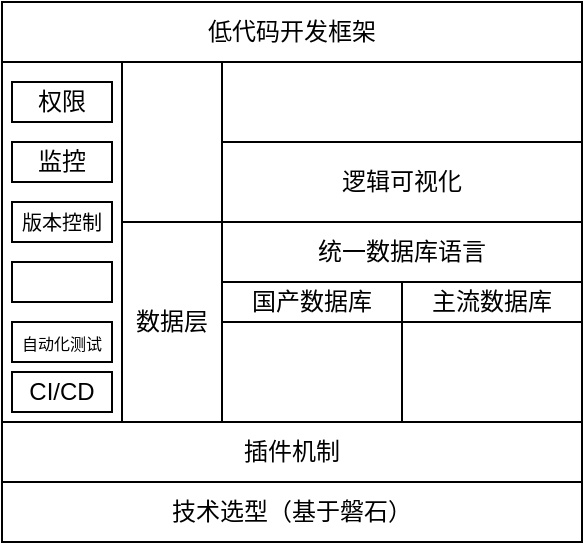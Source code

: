 <mxfile version="24.4.9" type="github">
  <diagram name="第 1 页" id="gqDG2Gp0E2L2Fy4fAPNA">
    <mxGraphModel dx="989" dy="538" grid="1" gridSize="10" guides="1" tooltips="1" connect="1" arrows="1" fold="1" page="1" pageScale="1" pageWidth="827" pageHeight="1169" math="0" shadow="0">
      <root>
        <mxCell id="0" />
        <mxCell id="1" parent="0" />
        <mxCell id="n-UN5kBv7NDgD-M8J7q2-3" value="" style="rounded=0;whiteSpace=wrap;html=1;" vertex="1" parent="1">
          <mxGeometry x="140" y="440" width="230" height="100" as="geometry" />
        </mxCell>
        <mxCell id="SDCCGMHogAq6qsjDlVBH-2" value="技术选型（基于磐石）" style="rounded=0;whiteSpace=wrap;html=1;" parent="1" vertex="1">
          <mxGeometry x="80" y="570" width="290" height="30" as="geometry" />
        </mxCell>
        <mxCell id="SDCCGMHogAq6qsjDlVBH-4" value="插件机制" style="rounded=0;whiteSpace=wrap;html=1;" parent="1" vertex="1">
          <mxGeometry x="80" y="540" width="290" height="30" as="geometry" />
        </mxCell>
        <mxCell id="SDCCGMHogAq6qsjDlVBH-6" value="低代码开发框架" style="rounded=0;whiteSpace=wrap;html=1;" parent="1" vertex="1">
          <mxGeometry x="80" y="330" width="290" height="30" as="geometry" />
        </mxCell>
        <mxCell id="n-UN5kBv7NDgD-M8J7q2-2" value="" style="rounded=0;whiteSpace=wrap;html=1;" vertex="1" parent="1">
          <mxGeometry x="80" y="360" width="60" height="180" as="geometry" />
        </mxCell>
        <mxCell id="n-UN5kBv7NDgD-M8J7q2-4" value="数据层" style="rounded=0;whiteSpace=wrap;html=1;" vertex="1" parent="1">
          <mxGeometry x="140" y="440" width="50" height="100" as="geometry" />
        </mxCell>
        <mxCell id="n-UN5kBv7NDgD-M8J7q2-6" value="" style="rounded=0;whiteSpace=wrap;html=1;" vertex="1" parent="1">
          <mxGeometry x="190" y="360" width="180" height="40" as="geometry" />
        </mxCell>
        <mxCell id="n-UN5kBv7NDgD-M8J7q2-7" value="逻辑可视化" style="rounded=0;whiteSpace=wrap;html=1;" vertex="1" parent="1">
          <mxGeometry x="190" y="400" width="180" height="40" as="geometry" />
        </mxCell>
        <mxCell id="SDCCGMHogAq6qsjDlVBH-20" value="监控" style="rounded=0;whiteSpace=wrap;html=1;" parent="1" vertex="1">
          <mxGeometry x="85" y="400" width="50" height="20" as="geometry" />
        </mxCell>
        <mxCell id="SDCCGMHogAq6qsjDlVBH-21" value="权限" style="rounded=0;whiteSpace=wrap;html=1;" parent="1" vertex="1">
          <mxGeometry x="85" y="370" width="50" height="20" as="geometry" />
        </mxCell>
        <mxCell id="n-UN5kBv7NDgD-M8J7q2-9" value="统一数据库语言" style="rounded=0;whiteSpace=wrap;html=1;" vertex="1" parent="1">
          <mxGeometry x="190" y="440" width="180" height="30" as="geometry" />
        </mxCell>
        <mxCell id="n-UN5kBv7NDgD-M8J7q2-10" value="主流数据库" style="rounded=0;whiteSpace=wrap;html=1;" vertex="1" parent="1">
          <mxGeometry x="280" y="470" width="90" height="20" as="geometry" />
        </mxCell>
        <mxCell id="n-UN5kBv7NDgD-M8J7q2-11" value="" style="rounded=0;whiteSpace=wrap;html=1;" vertex="1" parent="1">
          <mxGeometry x="190" y="490" width="90" height="50" as="geometry" />
        </mxCell>
        <mxCell id="n-UN5kBv7NDgD-M8J7q2-19" value="&lt;font style=&quot;font-size: 10px;&quot;&gt;版本控制&lt;/font&gt;" style="rounded=0;whiteSpace=wrap;html=1;" vertex="1" parent="1">
          <mxGeometry x="85" y="430" width="50" height="20" as="geometry" />
        </mxCell>
        <mxCell id="n-UN5kBv7NDgD-M8J7q2-20" value="" style="rounded=0;whiteSpace=wrap;html=1;" vertex="1" parent="1">
          <mxGeometry x="85" y="460" width="50" height="20" as="geometry" />
        </mxCell>
        <mxCell id="n-UN5kBv7NDgD-M8J7q2-21" value="&lt;font style=&quot;font-size: 8px;&quot;&gt;自动化测试&lt;/font&gt;" style="rounded=0;whiteSpace=wrap;html=1;" vertex="1" parent="1">
          <mxGeometry x="85" y="490" width="50" height="20" as="geometry" />
        </mxCell>
        <mxCell id="n-UN5kBv7NDgD-M8J7q2-22" value="CI/CD" style="rounded=0;whiteSpace=wrap;html=1;" vertex="1" parent="1">
          <mxGeometry x="85" y="515" width="50" height="20" as="geometry" />
        </mxCell>
        <mxCell id="n-UN5kBv7NDgD-M8J7q2-23" value="国产数据库" style="rounded=0;whiteSpace=wrap;html=1;" vertex="1" parent="1">
          <mxGeometry x="190" y="470" width="90" height="20" as="geometry" />
        </mxCell>
        <mxCell id="n-UN5kBv7NDgD-M8J7q2-26" value="" style="rounded=0;whiteSpace=wrap;html=1;" vertex="1" parent="1">
          <mxGeometry x="140" y="360" width="50" height="80" as="geometry" />
        </mxCell>
        <mxCell id="n-UN5kBv7NDgD-M8J7q2-29" value="" style="rounded=0;whiteSpace=wrap;html=1;" vertex="1" parent="1">
          <mxGeometry x="280" y="490" width="90" height="50" as="geometry" />
        </mxCell>
      </root>
    </mxGraphModel>
  </diagram>
</mxfile>
